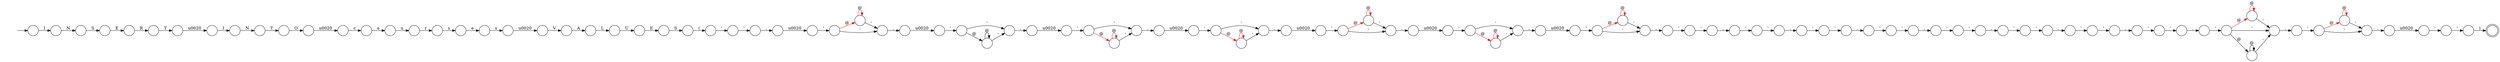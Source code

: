digraph Automaton {
  rankdir = LR;
  0 [shape=circle,label=""];
  0 -> 55 [label="E"]
  1 [shape=circle,label=""];
  1 -> 21 [label="'"]
  2 [shape=circle,label=""];
  2 -> 50 [label=","]
  3 [shape=circle,label=""];
  3 -> 93 [label="'"]
  4 [shape=circle,label=""];
  4 -> 48 [label="V"]
  5 [shape=circle,label=""];
  5 -> 5 [label="@",color=red]
  5 -> 63 [label="'"]
  6 [shape=circle,label=""];
  6 -> 29 [label="'"]
  7 [shape=circle,label=""];
  7 -> 91 [label="I"]
  8 [shape=circle,label=""];
  8 -> 78 [label="'"]
  9 [shape=circle,label=""];
  9 -> 9 [label="@"]
  9 -> 2 [label="'"]
  10 [shape=circle,label=""];
  10 -> 77 [label=","]
  11 [shape=circle,label=""];
  11 -> 99 [label="'"]
  12 [shape=circle,label=""];
  12 -> 31 [label="'"]
  13 [shape=circle,label=""];
  13 -> 82 [label="r"]
  14 [shape=circle,label=""];
  14 -> 53 [label="'"]
  15 [shape=circle,label=""];
  15 -> 56 [label="@",color=red]
  15 -> 30 [label="'"]
  16 [shape=circle,label=""];
  16 -> 17 [label="o"]
  17 [shape=circle,label=""];
  17 -> 13 [label="u"]
  18 [shape=circle,label=""];
  18 -> 18 [label="@",color=red]
  18 -> 35 [label="'"]
  19 [shape=circle,label=""];
  19 -> 34 [label=","]
  20 [shape=circle,label=""];
  20 -> 74 [label="e"]
  21 [shape=circle,label=""];
  21 -> 69 [label="'"]
  22 [shape=circle,label=""];
  22 -> 71 [label="'"]
  23 [shape=circle,label=""];
  23 -> 83 [label="'"]
  24 [shape=circle,label=""];
  24 -> 58 [label="'"]
  25 [shape=circle,label=""];
  25 -> 25 [label="@",color=red]
  25 -> 92 [label="'"]
  26 [shape=circle,label=""];
  26 -> 101 [label="'"]
  27 [shape=doublecircle,label=""];
  28 [shape=circle,label=""];
  28 -> 14 [label="\u0020"]
  29 [shape=circle,label=""];
  29 -> 36 [label="@",color=red]
  29 -> 46 [label="'"]
  30 [shape=circle,label=""];
  30 -> 1 [label=","]
  31 [shape=circle,label=""];
  31 -> 61 [label=","]
  32 [shape=circle,label=""];
  32 -> 39 [label="U"]
  33 [shape=circle,label=""];
  33 -> 75 [label=","]
  34 [shape=circle,label=""];
  34 -> 97 [label="\u0020"]
  35 [shape=circle,label=""];
  35 -> 96 [label=","]
  36 [shape=circle,label=""];
  36 -> 36 [label="@",color=red]
  36 -> 46 [label="'"]
  37 [shape=circle,label=""];
  37 -> 49 [label="S"]
  38 [shape=circle,label=""];
  38 -> 16 [label="c"]
  39 [shape=circle,label=""];
  39 -> 37 [label="E"]
  40 [shape=circle,label=""];
  40 -> 65 [label="'"]
  41 [shape=circle,label=""];
  41 -> 41 [label="@"]
  41 -> 63 [label="'"]
  42 [shape=circle,label=""];
  42 -> 62 [label="O"]
  43 [shape=circle,label=""];
  43 -> 4 [label="\u0020"]
  44 [shape=circle,label=""];
  44 -> 57 [label="'"]
  45 [shape=circle,label=""];
  45 -> 86 [label="'"]
  46 [shape=circle,label=""];
  46 -> 81 [label=","]
  47 [shape=circle,label=""];
  47 -> 47 [label="@",color=red]
  47 -> 33 [label="'"]
  48 [shape=circle,label=""];
  48 -> 60 [label="A"]
  49 [shape=circle,label=""];
  49 -> 67 [label="("]
  50 [shape=circle,label=""];
  50 -> 3 [label="\u0020"]
  51 [shape=circle,label=""];
  51 -> 73 [label="'"]
  52 [shape=circle,label=""];
  52 -> 59 [label="'"]
  53 [shape=circle,label=""];
  53 -> 47 [label="@",color=red]
  53 -> 33 [label="'"]
  54 [shape=circle,label=""];
  54 -> 44 [label="\u0020"]
  55 [shape=circle,label=""];
  55 -> 89 [label="R"]
  56 [shape=circle,label=""];
  56 -> 56 [label="@",color=red]
  56 -> 30 [label="'"]
  57 [shape=circle,label=""];
  57 -> 25 [label="@",color=red]
  57 -> 92 [label="'"]
  58 [shape=circle,label=""];
  58 -> 102 [label="'"]
  59 [shape=circle,label=""];
  59 -> 18 [label="@",color=red]
  59 -> 35 [label="'"]
  60 [shape=circle,label=""];
  60 -> 32 [label="L"]
  61 [shape=circle,label=""];
  61 -> 11 [label="'"]
  62 [shape=circle,label=""];
  62 -> 38 [label="\u0020"]
  63 [shape=circle,label=""];
  63 -> 6 [label=","]
  64 [shape=circle,label=""];
  64 -> 88 [label="\u0020"]
  65 [shape=circle,label=""];
  65 -> 10 [label="'"]
  66 [shape=circle,label=""];
  66 -> 94 [label="'"]
  67 [shape=circle,label=""];
  67 -> 26 [label="'"]
  68 [shape=circle,label=""];
  68 -> 12 [label="'"]
  69 [shape=circle,label=""];
  69 -> 45 [label=","]
  70 [shape=circle,label=""];
  70 -> 40 [label=","]
  71 [shape=circle,label=""];
  71 -> 98 [label="@",color=red]
  71 -> 19 [label="'"]
  72 [shape=circle,label=""];
  72 -> 68 [label=","]
  73 [shape=circle,label=""];
  73 -> 70 [label="'"]
  74 [shape=circle,label=""];
  74 -> 43 [label="s"]
  75 [shape=circle,label=""];
  75 -> 52 [label="\u0020"]
  76 [shape=circle,label=""];
  76 -> 8 [label="'"]
  77 [shape=circle,label=""];
  77 -> 23 [label="'"]
  78 [shape=circle,label=""];
  78 -> 51 [label=","]
  79 [shape=circle,label=""];
  79 -> 28 [label=","]
  80 [shape=circle,label=""];
  initial [shape=plaintext,label=""];
  initial -> 80
  80 -> 87 [label="I"]
  81 [shape=circle,label=""];
  81 -> 24 [label="\u0020"]
  82 [shape=circle,label=""];
  82 -> 20 [label="s"]
  83 [shape=circle,label=""];
  83 -> 66 [label=","]
  84 [shape=circle,label=""];
  84 -> 0 [label="S"]
  85 [shape=circle,label=""];
  85 -> 42 [label="T"]
  86 [shape=circle,label=""];
  86 -> 72 [label="'"]
  87 [shape=circle,label=""];
  87 -> 84 [label="N"]
  88 [shape=circle,label=""];
  88 -> 90 [label="'"]
  89 [shape=circle,label=""];
  89 -> 95 [label="T"]
  90 [shape=circle,label=""];
  90 -> 9 [label="@"]
  90 -> 2 [label="'"]
  91 [shape=circle,label=""];
  91 -> 85 [label="N"]
  92 [shape=circle,label=""];
  92 -> 64 [label=","]
  93 [shape=circle,label=""];
  93 -> 100 [label="@",color=red]
  93 -> 79 [label="'"]
  94 [shape=circle,label=""];
  94 -> 41 [label="@"]
  94 -> 5 [label="@",color=red]
  94 -> 63 [label="'"]
  95 [shape=circle,label=""];
  95 -> 7 [label="\u0020"]
  96 [shape=circle,label=""];
  96 -> 22 [label="\u0020"]
  97 [shape=circle,label=""];
  97 -> 15 [label="'"]
  98 [shape=circle,label=""];
  98 -> 98 [label="@",color=red]
  98 -> 19 [label="'"]
  99 [shape=circle,label=""];
  99 -> 76 [label=","]
  100 [shape=circle,label=""];
  100 -> 100 [label="@",color=red]
  100 -> 79 [label="'"]
  101 [shape=circle,label=""];
  101 -> 54 [label=","]
  102 [shape=circle,label=""];
  102 -> 27 [label=")"]
}
